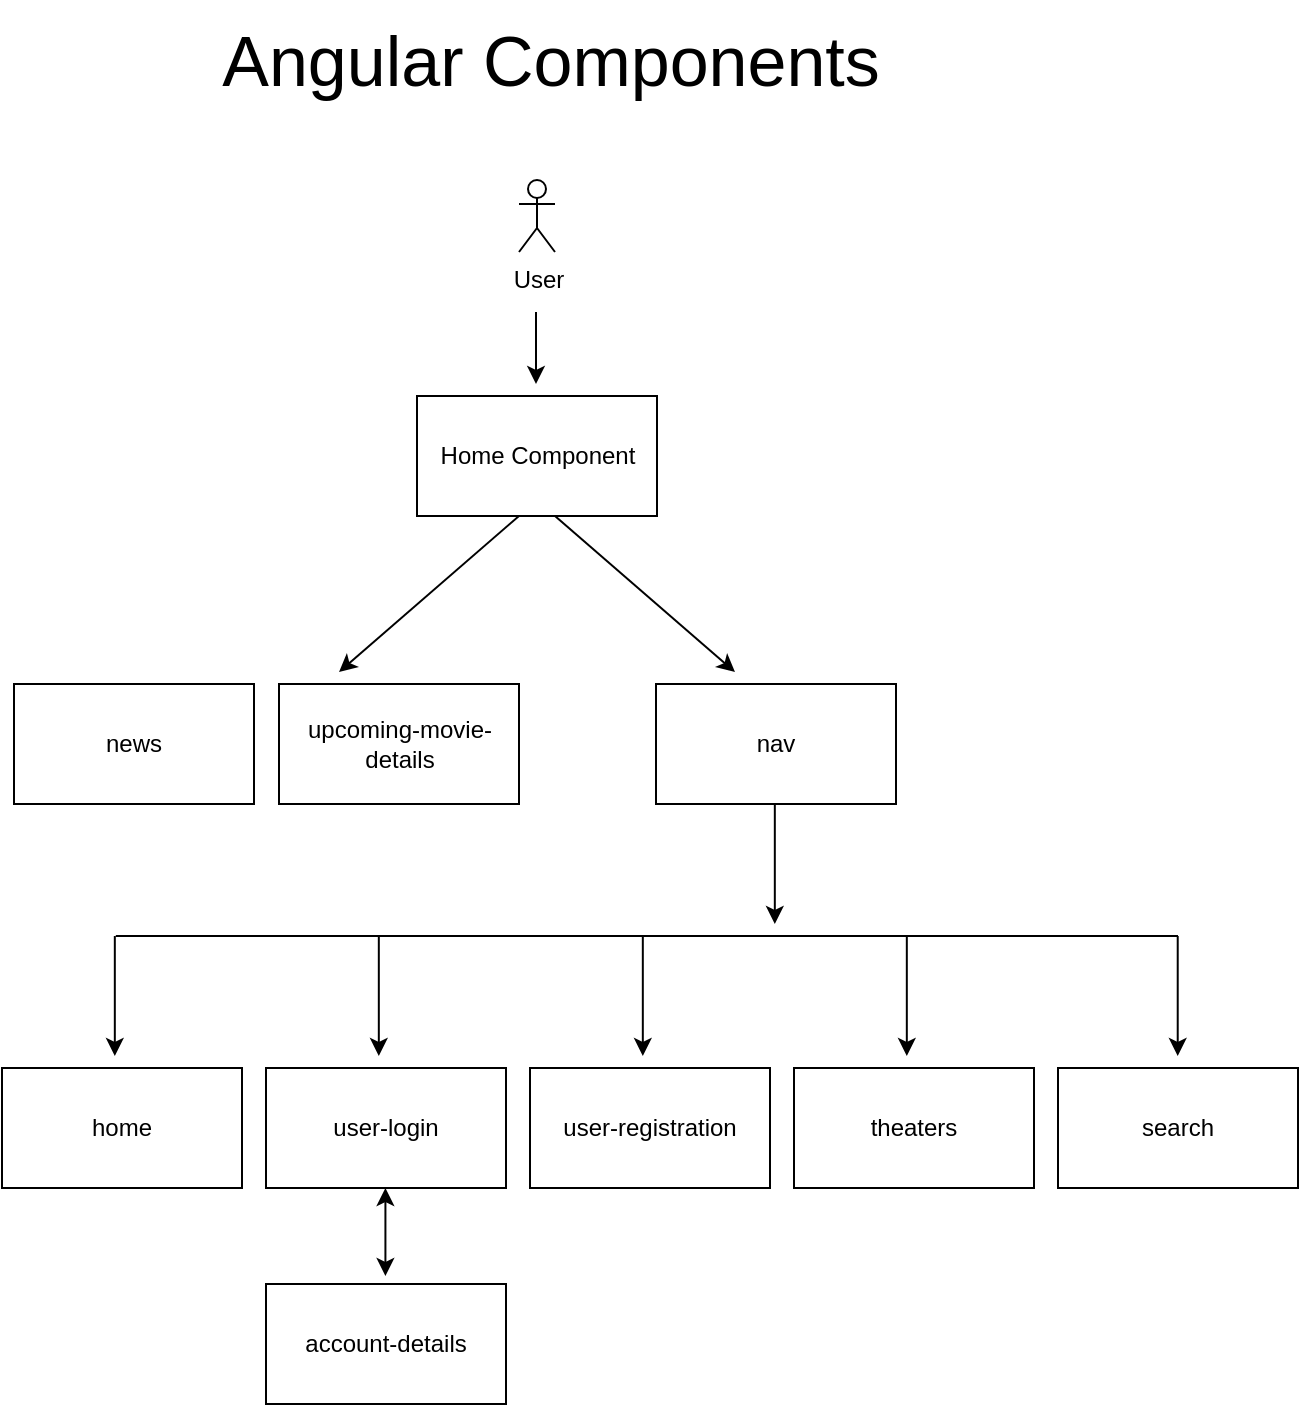 <mxfile version="21.0.8" type="device" pages="2"><diagram name="Page-1" id="Ub1Xc04ejcpoTPsmQMqR"><mxGraphModel dx="2074" dy="1156" grid="1" gridSize="6" guides="1" tooltips="1" connect="1" arrows="1" fold="1" page="1" pageScale="1" pageWidth="1700" pageHeight="1100" math="0" shadow="0"><root><mxCell id="0"/><mxCell id="1" parent="0"/><mxCell id="4c2XcSqOfinjKRm0kPTO-23" value="Home Component" style="rounded=0;whiteSpace=wrap;html=1;" parent="1" vertex="1"><mxGeometry x="783.5" y="216" width="120" height="60" as="geometry"/></mxCell><mxCell id="4c2XcSqOfinjKRm0kPTO-24" value="User" style="shape=umlActor;verticalLabelPosition=bottom;verticalAlign=top;html=1;outlineConnect=0;" parent="1" vertex="1"><mxGeometry x="834.5" y="108" width="18" height="36" as="geometry"/></mxCell><mxCell id="4c2XcSqOfinjKRm0kPTO-27" value="" style="endArrow=classic;html=1;rounded=0;" parent="1" edge="1"><mxGeometry width="50" height="50" relative="1" as="geometry"><mxPoint x="843" y="174" as="sourcePoint"/><mxPoint x="843" y="210" as="targetPoint"/></mxGeometry></mxCell><mxCell id="4c2XcSqOfinjKRm0kPTO-28" value="" style="endArrow=classic;html=1;rounded=0;" parent="1" edge="1"><mxGeometry width="50" height="50" relative="1" as="geometry"><mxPoint x="834.5" y="276" as="sourcePoint"/><mxPoint x="744.5" y="354" as="targetPoint"/></mxGeometry></mxCell><mxCell id="4c2XcSqOfinjKRm0kPTO-30" value="" style="endArrow=none;html=1;rounded=0;" parent="1" edge="1"><mxGeometry width="50" height="50" relative="1" as="geometry"><mxPoint x="632.91" y="486" as="sourcePoint"/><mxPoint x="1164" y="486" as="targetPoint"/></mxGeometry></mxCell><mxCell id="4c2XcSqOfinjKRm0kPTO-31" value="" style="endArrow=classic;html=1;rounded=0;" parent="1" edge="1"><mxGeometry width="50" height="50" relative="1" as="geometry"><mxPoint x="764.41" y="486" as="sourcePoint"/><mxPoint x="764.41" y="546" as="targetPoint"/></mxGeometry></mxCell><mxCell id="4c2XcSqOfinjKRm0kPTO-32" value="" style="endArrow=classic;html=1;rounded=0;" parent="1" edge="1"><mxGeometry width="50" height="50" relative="1" as="geometry"><mxPoint x="632.41" y="486" as="sourcePoint"/><mxPoint x="632.41" y="546" as="targetPoint"/></mxGeometry></mxCell><mxCell id="4c2XcSqOfinjKRm0kPTO-33" value="" style="endArrow=classic;html=1;rounded=0;" parent="1" edge="1"><mxGeometry width="50" height="50" relative="1" as="geometry"><mxPoint x="896.41" y="486" as="sourcePoint"/><mxPoint x="896.41" y="546" as="targetPoint"/></mxGeometry></mxCell><mxCell id="4c2XcSqOfinjKRm0kPTO-34" value="" style="endArrow=classic;html=1;rounded=0;" parent="1" edge="1"><mxGeometry width="50" height="50" relative="1" as="geometry"><mxPoint x="1028.41" y="486" as="sourcePoint"/><mxPoint x="1028.41" y="546" as="targetPoint"/></mxGeometry></mxCell><mxCell id="4c2XcSqOfinjKRm0kPTO-35" value="" style="endArrow=classic;html=1;rounded=0;" parent="1" edge="1"><mxGeometry width="50" height="50" relative="1" as="geometry"><mxPoint x="1163.86" y="486" as="sourcePoint"/><mxPoint x="1163.86" y="546" as="targetPoint"/></mxGeometry></mxCell><mxCell id="4c2XcSqOfinjKRm0kPTO-50" value="&lt;font style=&quot;font-size: 35px;&quot;&gt;Angular Components&lt;/font&gt;" style="text;html=1;align=center;verticalAlign=middle;resizable=0;points=[];autosize=1;strokeColor=none;fillColor=none;" parent="1" vertex="1"><mxGeometry x="673" y="18" width="354" height="60" as="geometry"/></mxCell><mxCell id="4c2XcSqOfinjKRm0kPTO-55" value="" style="endArrow=classic;html=1;rounded=0;" parent="1" edge="1"><mxGeometry width="50" height="50" relative="1" as="geometry"><mxPoint x="852.5" y="276" as="sourcePoint"/><mxPoint x="942.5" y="354" as="targetPoint"/></mxGeometry></mxCell><mxCell id="4c2XcSqOfinjKRm0kPTO-56" value="nav" style="rounded=0;whiteSpace=wrap;html=1;" parent="1" vertex="1"><mxGeometry x="903" y="360" width="120" height="60" as="geometry"/></mxCell><mxCell id="4c2XcSqOfinjKRm0kPTO-57" value="news" style="rounded=0;whiteSpace=wrap;html=1;" parent="1" vertex="1"><mxGeometry x="582" y="360" width="120" height="60" as="geometry"/></mxCell><mxCell id="4c2XcSqOfinjKRm0kPTO-58" value="upcoming-movie-details" style="rounded=0;whiteSpace=wrap;html=1;" parent="1" vertex="1"><mxGeometry x="714.5" y="360" width="120" height="60" as="geometry"/></mxCell><mxCell id="4c2XcSqOfinjKRm0kPTO-59" value="" style="endArrow=classic;html=1;rounded=0;" parent="1" edge="1"><mxGeometry width="50" height="50" relative="1" as="geometry"><mxPoint x="962.41" y="420" as="sourcePoint"/><mxPoint x="962.41" y="480" as="targetPoint"/></mxGeometry></mxCell><mxCell id="4c2XcSqOfinjKRm0kPTO-60" value="home" style="rounded=0;whiteSpace=wrap;html=1;" parent="1" vertex="1"><mxGeometry x="576" y="552" width="120" height="60" as="geometry"/></mxCell><mxCell id="4c2XcSqOfinjKRm0kPTO-61" value="user-login" style="rounded=0;whiteSpace=wrap;html=1;" parent="1" vertex="1"><mxGeometry x="708" y="552" width="120" height="60" as="geometry"/></mxCell><mxCell id="4c2XcSqOfinjKRm0kPTO-62" value="user-registration" style="rounded=0;whiteSpace=wrap;html=1;" parent="1" vertex="1"><mxGeometry x="840" y="552" width="120" height="60" as="geometry"/></mxCell><mxCell id="4c2XcSqOfinjKRm0kPTO-63" value="theaters" style="rounded=0;whiteSpace=wrap;html=1;" parent="1" vertex="1"><mxGeometry x="972" y="552" width="120" height="60" as="geometry"/></mxCell><mxCell id="4c2XcSqOfinjKRm0kPTO-64" value="search" style="rounded=0;whiteSpace=wrap;html=1;" parent="1" vertex="1"><mxGeometry x="1104" y="552" width="120" height="60" as="geometry"/></mxCell><mxCell id="qhQjY3pQ_s22ZzrgQ-rO-5" value="account-details" style="rounded=0;whiteSpace=wrap;html=1;" vertex="1" parent="1"><mxGeometry x="708" y="660" width="120" height="60" as="geometry"/></mxCell><mxCell id="qhQjY3pQ_s22ZzrgQ-rO-7" value="" style="endArrow=classic;startArrow=classic;html=1;rounded=0;" edge="1" parent="1"><mxGeometry width="50" height="50" relative="1" as="geometry"><mxPoint x="767.71" y="656" as="sourcePoint"/><mxPoint x="767.71" y="612" as="targetPoint"/></mxGeometry></mxCell></root></mxGraphModel></diagram><diagram id="5EBHUVYT5DlXqLZ83SOy" name="Page-2"><mxGraphModel dx="3428" dy="963" grid="1" gridSize="6" guides="1" tooltips="1" connect="1" arrows="1" fold="1" page="1" pageScale="1" pageWidth="1700" pageHeight="1100" math="0" shadow="0"><root><mxCell id="0"/><mxCell id="1" parent="0"/><mxCell id="TQYVzCS79iU-IRiE8_s4-1" value="&lt;font style=&quot;font-size: 35px;&quot;&gt;User Registration&lt;/font&gt;" style="text;html=1;align=center;verticalAlign=middle;resizable=0;points=[];autosize=1;strokeColor=none;fillColor=none;" parent="1" vertex="1"><mxGeometry x="-997" y="36" width="294" height="60" as="geometry"/></mxCell><mxCell id="M55KOwMkXMfog0NKPbw1-1" value="User Registration Component" style="rounded=0;whiteSpace=wrap;html=1;" vertex="1" parent="1"><mxGeometry x="-914.5" y="264" width="120" height="60" as="geometry"/></mxCell><mxCell id="M55KOwMkXMfog0NKPbw1-2" value="User" style="shape=umlActor;verticalLabelPosition=bottom;verticalAlign=top;html=1;outlineConnect=0;" vertex="1" parent="1"><mxGeometry x="-859" y="156" width="18" height="36" as="geometry"/></mxCell><mxCell id="M55KOwMkXMfog0NKPbw1-3" value="" style="endArrow=classic;html=1;rounded=0;" edge="1" parent="1"><mxGeometry width="50" height="50" relative="1" as="geometry"><mxPoint x="-851" y="222" as="sourcePoint"/><mxPoint x="-851" y="258" as="targetPoint"/></mxGeometry></mxCell><mxCell id="M55KOwMkXMfog0NKPbw1-24" value="" style="endArrow=classic;html=1;rounded=0;" edge="1" parent="1"><mxGeometry width="50" height="50" relative="1" as="geometry"><mxPoint x="-850.0" y="330" as="sourcePoint"/><mxPoint x="-850" y="360" as="targetPoint"/></mxGeometry></mxCell><mxCell id="M55KOwMkXMfog0NKPbw1-26" value="&lt;font style=&quot;font-size: 15px;&quot;&gt;POST user object: api/user/registeruser&lt;/font&gt;" style="text;html=1;align=center;verticalAlign=middle;whiteSpace=wrap;rounded=0;fillColor=default;strokeColor=default;perimeterSpacing=1;" vertex="1" parent="1"><mxGeometry x="-989" y="366" width="281" height="36" as="geometry"/></mxCell><mxCell id="M55KOwMkXMfog0NKPbw1-28" value="User Controller" style="rounded=0;whiteSpace=wrap;html=1;" vertex="1" parent="1"><mxGeometry x="-910" y="444" width="120" height="60" as="geometry"/></mxCell><mxCell id="M55KOwMkXMfog0NKPbw1-29" value="" style="endArrow=classic;html=1;rounded=0;" edge="1" parent="1"><mxGeometry width="50" height="50" relative="1" as="geometry"><mxPoint x="-850.0" y="408" as="sourcePoint"/><mxPoint x="-850" y="438" as="targetPoint"/></mxGeometry></mxCell><mxCell id="M55KOwMkXMfog0NKPbw1-31" value="" style="endArrow=classic;html=1;rounded=0;" edge="1" parent="1"><mxGeometry width="50" height="50" relative="1" as="geometry"><mxPoint x="-851.0" y="510" as="sourcePoint"/><mxPoint x="-851" y="540" as="targetPoint"/></mxGeometry></mxCell><mxCell id="M55KOwMkXMfog0NKPbw1-32" value="Flixster Client API Call For Theaters" style="rounded=0;whiteSpace=wrap;html=1;" vertex="1" parent="1"><mxGeometry x="-910" y="550" width="120" height="60" as="geometry"/></mxCell><mxCell id="M55KOwMkXMfog0NKPbw1-33" value="" style="endArrow=classic;html=1;rounded=0;" edge="1" parent="1"><mxGeometry width="50" height="50" relative="1" as="geometry"><mxPoint x="-851.0" y="615" as="sourcePoint"/><mxPoint x="-851" y="645" as="targetPoint"/></mxGeometry></mxCell><mxCell id="M55KOwMkXMfog0NKPbw1-34" value="Interactor" style="rounded=0;whiteSpace=wrap;html=1;" vertex="1" parent="1"><mxGeometry x="-910" y="648" width="120" height="60" as="geometry"/></mxCell><mxCell id="M55KOwMkXMfog0NKPbw1-35" value="Model Converter" style="rounded=0;whiteSpace=wrap;html=1;" vertex="1" parent="1"><mxGeometry x="-910" y="750" width="120" height="60" as="geometry"/></mxCell><mxCell id="M55KOwMkXMfog0NKPbw1-36" value="" style="endArrow=classic;html=1;rounded=0;" edge="1" parent="1"><mxGeometry width="50" height="50" relative="1" as="geometry"><mxPoint x="-851.0" y="714" as="sourcePoint"/><mxPoint x="-851" y="744" as="targetPoint"/></mxGeometry></mxCell><mxCell id="M55KOwMkXMfog0NKPbw1-37" value="MSSQL Moogle" style="rounded=0;whiteSpace=wrap;html=1;" vertex="1" parent="1"><mxGeometry x="-910" y="966" width="120" height="60" as="geometry"/></mxCell><mxCell id="M55KOwMkXMfog0NKPbw1-42" value="" style="endArrow=none;html=1;rounded=0;" edge="1" parent="1"><mxGeometry width="50" height="50" relative="1" as="geometry"><mxPoint x="-786" y="881.83" as="sourcePoint"/><mxPoint x="-600" y="882" as="targetPoint"/></mxGeometry></mxCell><mxCell id="M55KOwMkXMfog0NKPbw1-44" value="" style="endArrow=classic;html=1;rounded=0;" edge="1" parent="1"><mxGeometry width="50" height="50" relative="1" as="geometry"><mxPoint x="-600.83" y="882" as="sourcePoint"/><mxPoint x="-600.83" y="822" as="targetPoint"/></mxGeometry></mxCell><mxCell id="M55KOwMkXMfog0NKPbw1-46" value="Repository" style="rounded=0;whiteSpace=wrap;html=1;" vertex="1" parent="1"><mxGeometry x="-910" y="852" width="120" height="60" as="geometry"/></mxCell><mxCell id="M55KOwMkXMfog0NKPbw1-47" value="Interactor" style="rounded=0;whiteSpace=wrap;html=1;" vertex="1" parent="1"><mxGeometry x="-660" y="756" width="120" height="60" as="geometry"/></mxCell><mxCell id="M55KOwMkXMfog0NKPbw1-48" value="User Controller" style="rounded=0;whiteSpace=wrap;html=1;" vertex="1" parent="1"><mxGeometry x="-660" y="654" width="120" height="60" as="geometry"/></mxCell><mxCell id="M55KOwMkXMfog0NKPbw1-49" value="" style="endArrow=classic;html=1;rounded=0;" edge="1" parent="1"><mxGeometry width="50" height="50" relative="1" as="geometry"><mxPoint x="-600.0" y="750" as="sourcePoint"/><mxPoint x="-599.66" y="720" as="targetPoint"/></mxGeometry></mxCell><mxCell id="M55KOwMkXMfog0NKPbw1-53" value="Register Component" style="rounded=0;whiteSpace=wrap;html=1;" vertex="1" parent="1"><mxGeometry x="-660" y="552" width="120" height="60" as="geometry"/></mxCell><mxCell id="M55KOwMkXMfog0NKPbw1-54" value="" style="endArrow=classic;html=1;rounded=0;" edge="1" parent="1"><mxGeometry width="50" height="50" relative="1" as="geometry"><mxPoint x="-600.24" y="648" as="sourcePoint"/><mxPoint x="-599.9" y="618" as="targetPoint"/></mxGeometry></mxCell><mxCell id="M55KOwMkXMfog0NKPbw1-55" value="" style="endArrow=classic;startArrow=classic;html=1;rounded=0;" edge="1" parent="1"><mxGeometry width="50" height="50" relative="1" as="geometry"><mxPoint x="-850" y="960" as="sourcePoint"/><mxPoint x="-850" y="916" as="targetPoint"/></mxGeometry></mxCell><mxCell id="M55KOwMkXMfog0NKPbw1-56" value="" style="endArrow=classic;html=1;rounded=0;" edge="1" parent="1"><mxGeometry width="50" height="50" relative="1" as="geometry"><mxPoint x="-850.0" y="816" as="sourcePoint"/><mxPoint x="-850" y="846" as="targetPoint"/></mxGeometry></mxCell><mxCell id="M55KOwMkXMfog0NKPbw1-57" value="Registration Flow To Database" style="swimlane;fontStyle=0;childLayout=stackLayout;horizontal=1;startSize=30;horizontalStack=0;resizeParent=1;resizeParentMax=0;resizeLast=0;collapsible=1;marginBottom=0;whiteSpace=wrap;html=1;" vertex="1" parent="1"><mxGeometry x="-1572" y="156" width="492" height="144" as="geometry"><mxRectangle x="-1566" y="264" width="78" height="30" as="alternateBounds"/></mxGeometry></mxCell><mxCell id="M55KOwMkXMfog0NKPbw1-58" value="&lt;b&gt;User Registration Component&lt;/b&gt; - Angular component that allows users to submit information for account creation&amp;nbsp;" style="text;align=left;verticalAlign=middle;spacingLeft=4;spacingRight=4;overflow=hidden;points=[[0,0.5],[1,0.5]];portConstraint=eastwest;rotatable=0;whiteSpace=wrap;html=1;fillColor=#f5f5f5;fontColor=#333333;strokeColor=#666666;" vertex="1" parent="M55KOwMkXMfog0NKPbw1-57"><mxGeometry y="30" width="492" height="30" as="geometry"/></mxCell><mxCell id="M55KOwMkXMfog0NKPbw1-59" value="&lt;b&gt;HTTP POST&lt;/b&gt; - Passes a user object to the C# User Controller" style="text;strokeColor=#666666;fillColor=#f5f5f5;align=left;verticalAlign=middle;spacingLeft=4;spacingRight=4;overflow=hidden;points=[[0,0.5],[1,0.5]];portConstraint=eastwest;rotatable=0;whiteSpace=wrap;html=1;fontColor=#333333;" vertex="1" parent="M55KOwMkXMfog0NKPbw1-57"><mxGeometry y="60" width="492" height="30" as="geometry"/></mxCell><mxCell id="M55KOwMkXMfog0NKPbw1-60" value="&lt;b&gt;User Controller&lt;/b&gt; - Makes API call to retrieve object of local theaters based on user zip code input. Also does validation on whether or not the users zip code already exists in database" style="text;strokeColor=#666666;fillColor=#f5f5f5;align=left;verticalAlign=middle;spacingLeft=4;spacingRight=4;overflow=hidden;points=[[0,0.5],[1,0.5]];portConstraint=eastwest;rotatable=0;whiteSpace=wrap;html=1;fontColor=#333333;" vertex="1" parent="M55KOwMkXMfog0NKPbw1-57"><mxGeometry y="90" width="492" height="54" as="geometry"/></mxCell><mxCell id="M55KOwMkXMfog0NKPbw1-63" value="&lt;b&gt;Flixster Client&lt;/b&gt;&amp;nbsp;- Makes GET call to external flixster API to retrieve list of theaters" style="text;strokeColor=#666666;fillColor=#f5f5f5;align=left;verticalAlign=middle;spacingLeft=4;spacingRight=4;overflow=hidden;points=[[0,0.5],[1,0.5]];portConstraint=eastwest;rotatable=0;whiteSpace=wrap;html=1;fontColor=#333333;" vertex="1" parent="1"><mxGeometry x="-1572" y="300" width="492" height="30" as="geometry"/></mxCell><mxCell id="M55KOwMkXMfog0NKPbw1-64" value="&lt;b&gt;Interactor&lt;/b&gt; - Communicates with repository layer" style="text;strokeColor=#666666;fillColor=#f5f5f5;align=left;verticalAlign=middle;spacingLeft=4;spacingRight=4;overflow=hidden;points=[[0,0.5],[1,0.5]];portConstraint=eastwest;rotatable=0;whiteSpace=wrap;html=1;fontColor=#333333;" vertex="1" parent="1"><mxGeometry x="-1572" y="330" width="492" height="30" as="geometry"/></mxCell><mxCell id="M55KOwMkXMfog0NKPbw1-65" value="&lt;b&gt;Model Converter&lt;/b&gt; - Shaping user data" style="text;strokeColor=#666666;fillColor=#f5f5f5;align=left;verticalAlign=middle;spacingLeft=4;spacingRight=4;overflow=hidden;points=[[0,0.5],[1,0.5]];portConstraint=eastwest;rotatable=0;whiteSpace=wrap;html=1;fontColor=#333333;" vertex="1" parent="1"><mxGeometry x="-1572" y="360" width="492" height="30" as="geometry"/></mxCell><mxCell id="M55KOwMkXMfog0NKPbw1-66" value="&lt;b&gt;Repository&lt;/b&gt; - CRUD operations" style="text;strokeColor=#666666;fillColor=#f5f5f5;align=left;verticalAlign=middle;spacingLeft=4;spacingRight=4;overflow=hidden;points=[[0,0.5],[1,0.5]];portConstraint=eastwest;rotatable=0;whiteSpace=wrap;html=1;fontColor=#333333;" vertex="1" parent="1"><mxGeometry x="-1572" y="390" width="492" height="30" as="geometry"/></mxCell><mxCell id="M55KOwMkXMfog0NKPbw1-67" value="&lt;b&gt;MSSQL&lt;/b&gt;&amp;nbsp;- Houses &quot;Moogle&quot; database that contains three tables - Users, Theaters, TheaterZips" style="text;strokeColor=#666666;fillColor=#f5f5f5;align=left;verticalAlign=middle;spacingLeft=4;spacingRight=4;overflow=hidden;points=[[0,0.5],[1,0.5]];portConstraint=eastwest;rotatable=0;whiteSpace=wrap;html=1;fontColor=#333333;" vertex="1" parent="1"><mxGeometry x="-1572" y="420" width="492" height="36" as="geometry"/></mxCell><mxCell id="M55KOwMkXMfog0NKPbw1-68" value="Registration Flow To User" style="swimlane;fontStyle=0;childLayout=stackLayout;horizontal=1;startSize=30;horizontalStack=0;resizeParent=1;resizeParentMax=0;resizeLast=0;collapsible=1;marginBottom=0;whiteSpace=wrap;html=1;" vertex="1" parent="1"><mxGeometry x="-1572" y="510" width="492" height="144" as="geometry"><mxRectangle x="-1566" y="264" width="78" height="30" as="alternateBounds"/></mxGeometry></mxCell><mxCell id="M55KOwMkXMfog0NKPbw1-69" value="&lt;b&gt;Repository&lt;/b&gt; - Retrieves stored theater and user data back from database" style="text;align=left;verticalAlign=middle;spacingLeft=4;spacingRight=4;overflow=hidden;points=[[0,0.5],[1,0.5]];portConstraint=eastwest;rotatable=0;whiteSpace=wrap;html=1;fillColor=#f5f5f5;fontColor=#333333;strokeColor=#666666;" vertex="1" parent="M55KOwMkXMfog0NKPbw1-68"><mxGeometry y="30" width="492" height="30" as="geometry"/></mxCell><mxCell id="M55KOwMkXMfog0NKPbw1-70" value="&lt;b&gt;Interactor&lt;/b&gt; - Communicates with repository layer" style="text;strokeColor=#666666;fillColor=#f5f5f5;align=left;verticalAlign=middle;spacingLeft=4;spacingRight=4;overflow=hidden;points=[[0,0.5],[1,0.5]];portConstraint=eastwest;rotatable=0;whiteSpace=wrap;html=1;fontColor=#333333;" vertex="1" parent="M55KOwMkXMfog0NKPbw1-68"><mxGeometry y="60" width="492" height="30" as="geometry"/></mxCell><mxCell id="M55KOwMkXMfog0NKPbw1-71" value="&lt;b&gt;User Controller&lt;/b&gt; - Retrieves object of local theaters based on stored user zip code input" style="text;strokeColor=#666666;fillColor=#f5f5f5;align=left;verticalAlign=middle;spacingLeft=4;spacingRight=4;overflow=hidden;points=[[0,0.5],[1,0.5]];portConstraint=eastwest;rotatable=0;whiteSpace=wrap;html=1;fontColor=#333333;" vertex="1" parent="M55KOwMkXMfog0NKPbw1-68"><mxGeometry y="90" width="492" height="54" as="geometry"/></mxCell><mxCell id="M55KOwMkXMfog0NKPbw1-72" value="&lt;b&gt;Register Component&lt;/b&gt;&amp;nbsp;-&amp;nbsp;" style="text;strokeColor=#666666;fillColor=#f5f5f5;align=left;verticalAlign=middle;spacingLeft=4;spacingRight=4;overflow=hidden;points=[[0,0.5],[1,0.5]];portConstraint=eastwest;rotatable=0;whiteSpace=wrap;html=1;fontColor=#333333;" vertex="1" parent="1"><mxGeometry x="-1572" y="654" width="492" height="30" as="geometry"/></mxCell></root></mxGraphModel></diagram></mxfile>